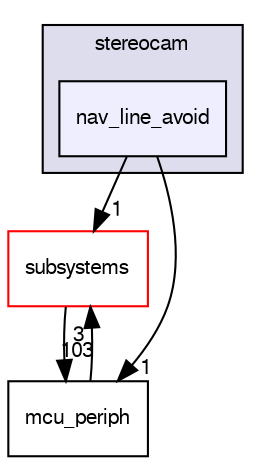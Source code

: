 digraph "sw/airborne/modules/stereocam/nav_line_avoid" {
  compound=true
  node [ fontsize="10", fontname="FreeSans"];
  edge [ labelfontsize="10", labelfontname="FreeSans"];
  subgraph clusterdir_3df9ff4d3eb13d31d58a513ba3c4e4bb {
    graph [ bgcolor="#ddddee", pencolor="black", label="stereocam" fontname="FreeSans", fontsize="10", URL="dir_3df9ff4d3eb13d31d58a513ba3c4e4bb.html"]
  dir_227931f8886fc6a6dfaec1c2d3d7d81a [shape=box, label="nav_line_avoid", style="filled", fillcolor="#eeeeff", pencolor="black", URL="dir_227931f8886fc6a6dfaec1c2d3d7d81a.html"];
  }
  dir_12d6ec7aac5a4a9b8cee17e35022d7c7 [shape=box label="subsystems" fillcolor="white" style="filled" color="red" URL="dir_12d6ec7aac5a4a9b8cee17e35022d7c7.html"];
  dir_1ca43f6a116d741d80fb1d0555a2b198 [shape=box label="mcu_periph" URL="dir_1ca43f6a116d741d80fb1d0555a2b198.html"];
  dir_227931f8886fc6a6dfaec1c2d3d7d81a->dir_12d6ec7aac5a4a9b8cee17e35022d7c7 [headlabel="1", labeldistance=1.5 headhref="dir_000213_000051.html"];
  dir_227931f8886fc6a6dfaec1c2d3d7d81a->dir_1ca43f6a116d741d80fb1d0555a2b198 [headlabel="1", labeldistance=1.5 headhref="dir_000213_000120.html"];
  dir_12d6ec7aac5a4a9b8cee17e35022d7c7->dir_1ca43f6a116d741d80fb1d0555a2b198 [headlabel="103", labeldistance=1.5 headhref="dir_000051_000120.html"];
  dir_1ca43f6a116d741d80fb1d0555a2b198->dir_12d6ec7aac5a4a9b8cee17e35022d7c7 [headlabel="3", labeldistance=1.5 headhref="dir_000120_000051.html"];
}

